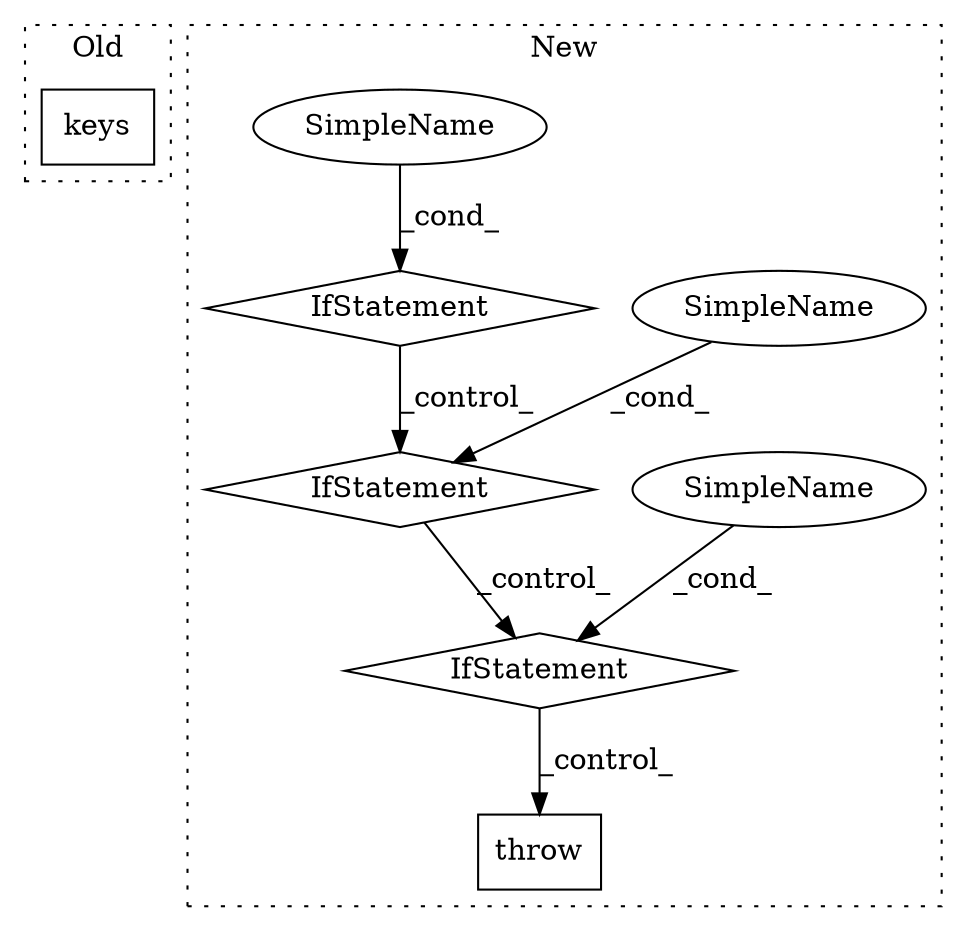 digraph G {
subgraph cluster0 {
1 [label="keys" a="32" s="3470" l="6" shape="box"];
label = "Old";
style="dotted";
}
subgraph cluster1 {
2 [label="throw" a="53" s="3928" l="6" shape="box"];
3 [label="IfStatement" a="25" s="3857,3918" l="4,2" shape="diamond"];
4 [label="SimpleName" a="42" s="" l="" shape="ellipse"];
5 [label="SimpleName" a="42" s="" l="" shape="ellipse"];
6 [label="IfStatement" a="25" s="3394,3565" l="4,2" shape="diamond"];
7 [label="SimpleName" a="42" s="" l="" shape="ellipse"];
8 [label="IfStatement" a="25" s="3132,3198" l="4,2" shape="diamond"];
label = "New";
style="dotted";
}
3 -> 2 [label="_control_"];
4 -> 3 [label="_cond_"];
5 -> 6 [label="_cond_"];
6 -> 3 [label="_control_"];
7 -> 8 [label="_cond_"];
8 -> 6 [label="_control_"];
}